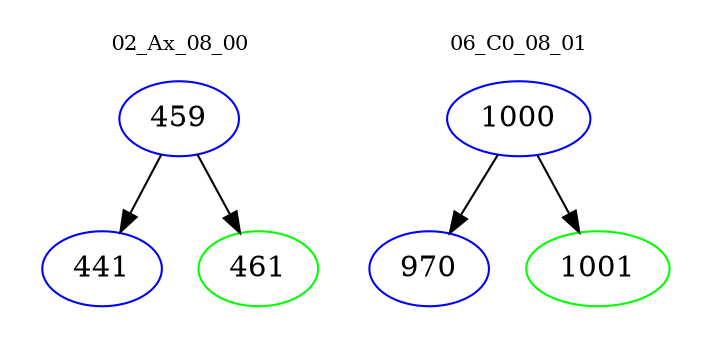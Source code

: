 digraph{
subgraph cluster_0 {
color = white
label = "02_Ax_08_00";
fontsize=10;
T0_459 [label="459", color="blue"]
T0_459 -> T0_441 [color="black"]
T0_441 [label="441", color="blue"]
T0_459 -> T0_461 [color="black"]
T0_461 [label="461", color="green"]
}
subgraph cluster_1 {
color = white
label = "06_C0_08_01";
fontsize=10;
T1_1000 [label="1000", color="blue"]
T1_1000 -> T1_970 [color="black"]
T1_970 [label="970", color="blue"]
T1_1000 -> T1_1001 [color="black"]
T1_1001 [label="1001", color="green"]
}
}
